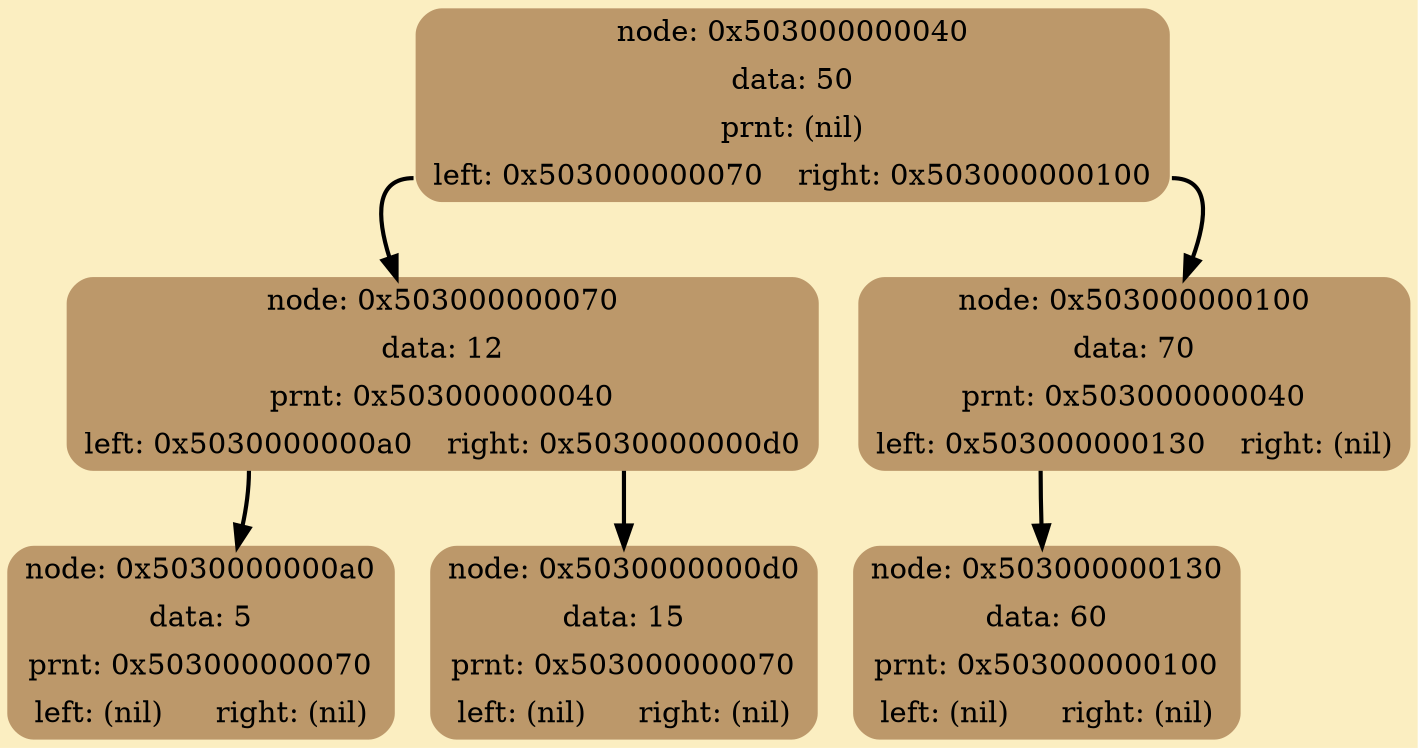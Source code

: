 digraph G {
	rankdir = HR;
	bgcolor="#FBEEC1"
	 node0x503000000040 [shape=Mrecord; style=filled; color="#BC986A"; label =  "{node: 0x503000000040 | data:  50 | prnt: (nil) | {<left>left: 0x503000000070 | <right>right: 0x503000000100}  }" ];
	 node0x503000000040:<left> -> node0x503000000070 [style=bold; weight=1000; ];
	 node0x503000000040:<right> -> node0x503000000100 [style=bold; weight=1000; ];
	 node0x503000000070 [shape=Mrecord; style=filled; color="#BC986A"; label =  "{node: 0x503000000070 | data:  12 | prnt: 0x503000000040 | {<left>left: 0x5030000000a0 | <right>right: 0x5030000000d0}  }" ];
	 node0x503000000070:<left> -> node0x5030000000a0 [style=bold; weight=1000; ];
	 node0x503000000070:<right> -> node0x5030000000d0 [style=bold; weight=1000; ];
	 node0x5030000000a0 [shape=Mrecord; style=filled; color="#BC986A"; label =  "{node: 0x5030000000a0 | data:   5 | prnt: 0x503000000070 | {<left>left: (nil) | <right>right: (nil)}  }" ];
	 node0x5030000000d0 [shape=Mrecord; style=filled; color="#BC986A"; label =  "{node: 0x5030000000d0 | data:  15 | prnt: 0x503000000070 | {<left>left: (nil) | <right>right: (nil)}  }" ];
	 node0x503000000100 [shape=Mrecord; style=filled; color="#BC986A"; label =  "{node: 0x503000000100 | data:  70 | prnt: 0x503000000040 | {<left>left: 0x503000000130 | <right>right: (nil)}  }" ];
	 node0x503000000100:<left> -> node0x503000000130 [style=bold; weight=1000; ];
	 node0x503000000130 [shape=Mrecord; style=filled; color="#BC986A"; label =  "{node: 0x503000000130 | data:  60 | prnt: 0x503000000100 | {<left>left: (nil) | <right>right: (nil)}  }" ];
}
